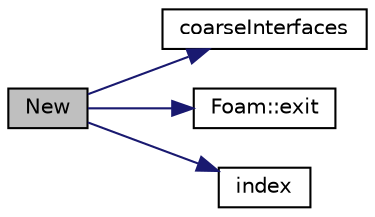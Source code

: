 digraph "New"
{
  bgcolor="transparent";
  edge [fontname="Helvetica",fontsize="10",labelfontname="Helvetica",labelfontsize="10"];
  node [fontname="Helvetica",fontsize="10",shape=record];
  rankdir="LR";
  Node1 [label="New",height=0.2,width=0.4,color="black", fillcolor="grey75", style="filled" fontcolor="black"];
  Node1 -> Node2 [color="midnightblue",fontsize="10",style="solid",fontname="Helvetica"];
  Node2 [label="coarseInterfaces",height=0.2,width=0.4,color="black",URL="$classFoam_1_1GAMGInterface.html#a40edc17efe03273cc4aa42ce0d599adc"];
  Node1 -> Node3 [color="midnightblue",fontsize="10",style="solid",fontname="Helvetica"];
  Node3 [label="Foam::exit",height=0.2,width=0.4,color="black",URL="$namespaceFoam.html#a06ca7250d8e89caf05243ec094843642"];
  Node1 -> Node4 [color="midnightblue",fontsize="10",style="solid",fontname="Helvetica"];
  Node4 [label="index",height=0.2,width=0.4,color="black",URL="$classFoam_1_1GAMGInterface.html#a460a6a24246524e2b863c6b97756a0cb"];
}
